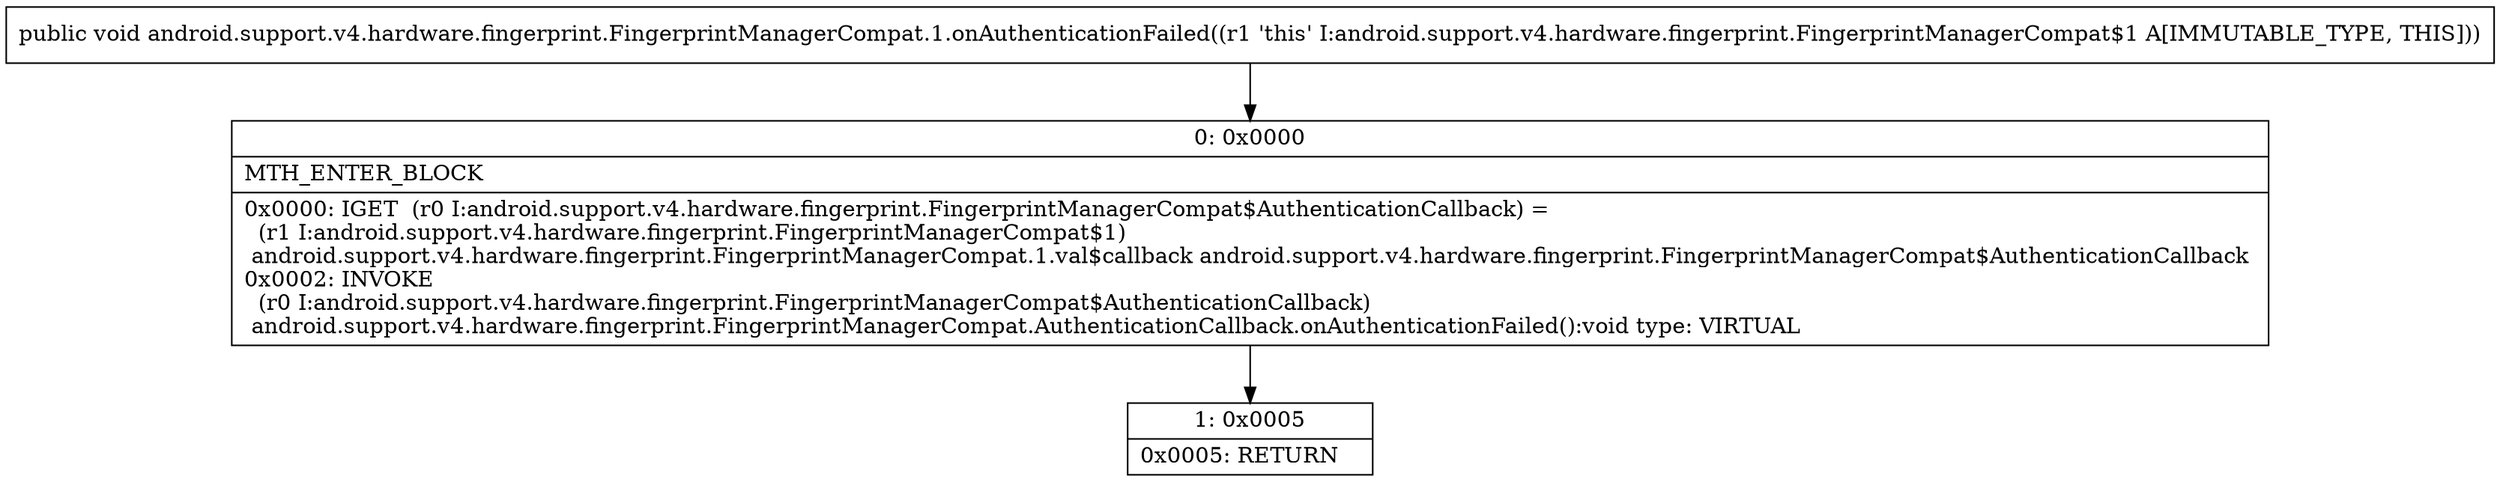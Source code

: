 digraph "CFG forandroid.support.v4.hardware.fingerprint.FingerprintManagerCompat.1.onAuthenticationFailed()V" {
Node_0 [shape=record,label="{0\:\ 0x0000|MTH_ENTER_BLOCK\l|0x0000: IGET  (r0 I:android.support.v4.hardware.fingerprint.FingerprintManagerCompat$AuthenticationCallback) = \l  (r1 I:android.support.v4.hardware.fingerprint.FingerprintManagerCompat$1)\l android.support.v4.hardware.fingerprint.FingerprintManagerCompat.1.val$callback android.support.v4.hardware.fingerprint.FingerprintManagerCompat$AuthenticationCallback \l0x0002: INVOKE  \l  (r0 I:android.support.v4.hardware.fingerprint.FingerprintManagerCompat$AuthenticationCallback)\l android.support.v4.hardware.fingerprint.FingerprintManagerCompat.AuthenticationCallback.onAuthenticationFailed():void type: VIRTUAL \l}"];
Node_1 [shape=record,label="{1\:\ 0x0005|0x0005: RETURN   \l}"];
MethodNode[shape=record,label="{public void android.support.v4.hardware.fingerprint.FingerprintManagerCompat.1.onAuthenticationFailed((r1 'this' I:android.support.v4.hardware.fingerprint.FingerprintManagerCompat$1 A[IMMUTABLE_TYPE, THIS])) }"];
MethodNode -> Node_0;
Node_0 -> Node_1;
}

